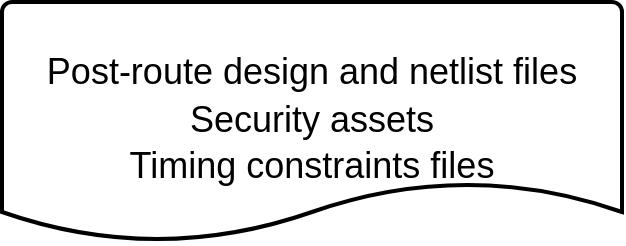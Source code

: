 <mxfile version="21.6.9" type="github">
  <diagram name="第 1 页" id="t5FS3aMnHCgzbePnOyH1">
    <mxGraphModel dx="1434" dy="788" grid="1" gridSize="10" guides="1" tooltips="1" connect="1" arrows="1" fold="1" page="1" pageScale="1" pageWidth="827" pageHeight="1169" math="0" shadow="0">
      <root>
        <mxCell id="0" />
        <mxCell id="1" parent="0" />
        <mxCell id="-TYATiI-0GPuza4M0UlQ-1" value="&lt;p style=&quot;line-height: 180%;&quot;&gt;&lt;font style=&quot;font-size: 18px;&quot;&gt;Post-route design and netlist files&lt;br&gt;Security assets&lt;br&gt;Timing constraints files&lt;/font&gt;&lt;/p&gt;" style="strokeWidth=2;html=1;shape=mxgraph.flowchart.document2;whiteSpace=wrap;size=0.25;" parent="1" vertex="1">
          <mxGeometry x="680" y="200" width="310" height="120" as="geometry" />
        </mxCell>
      </root>
    </mxGraphModel>
  </diagram>
</mxfile>

